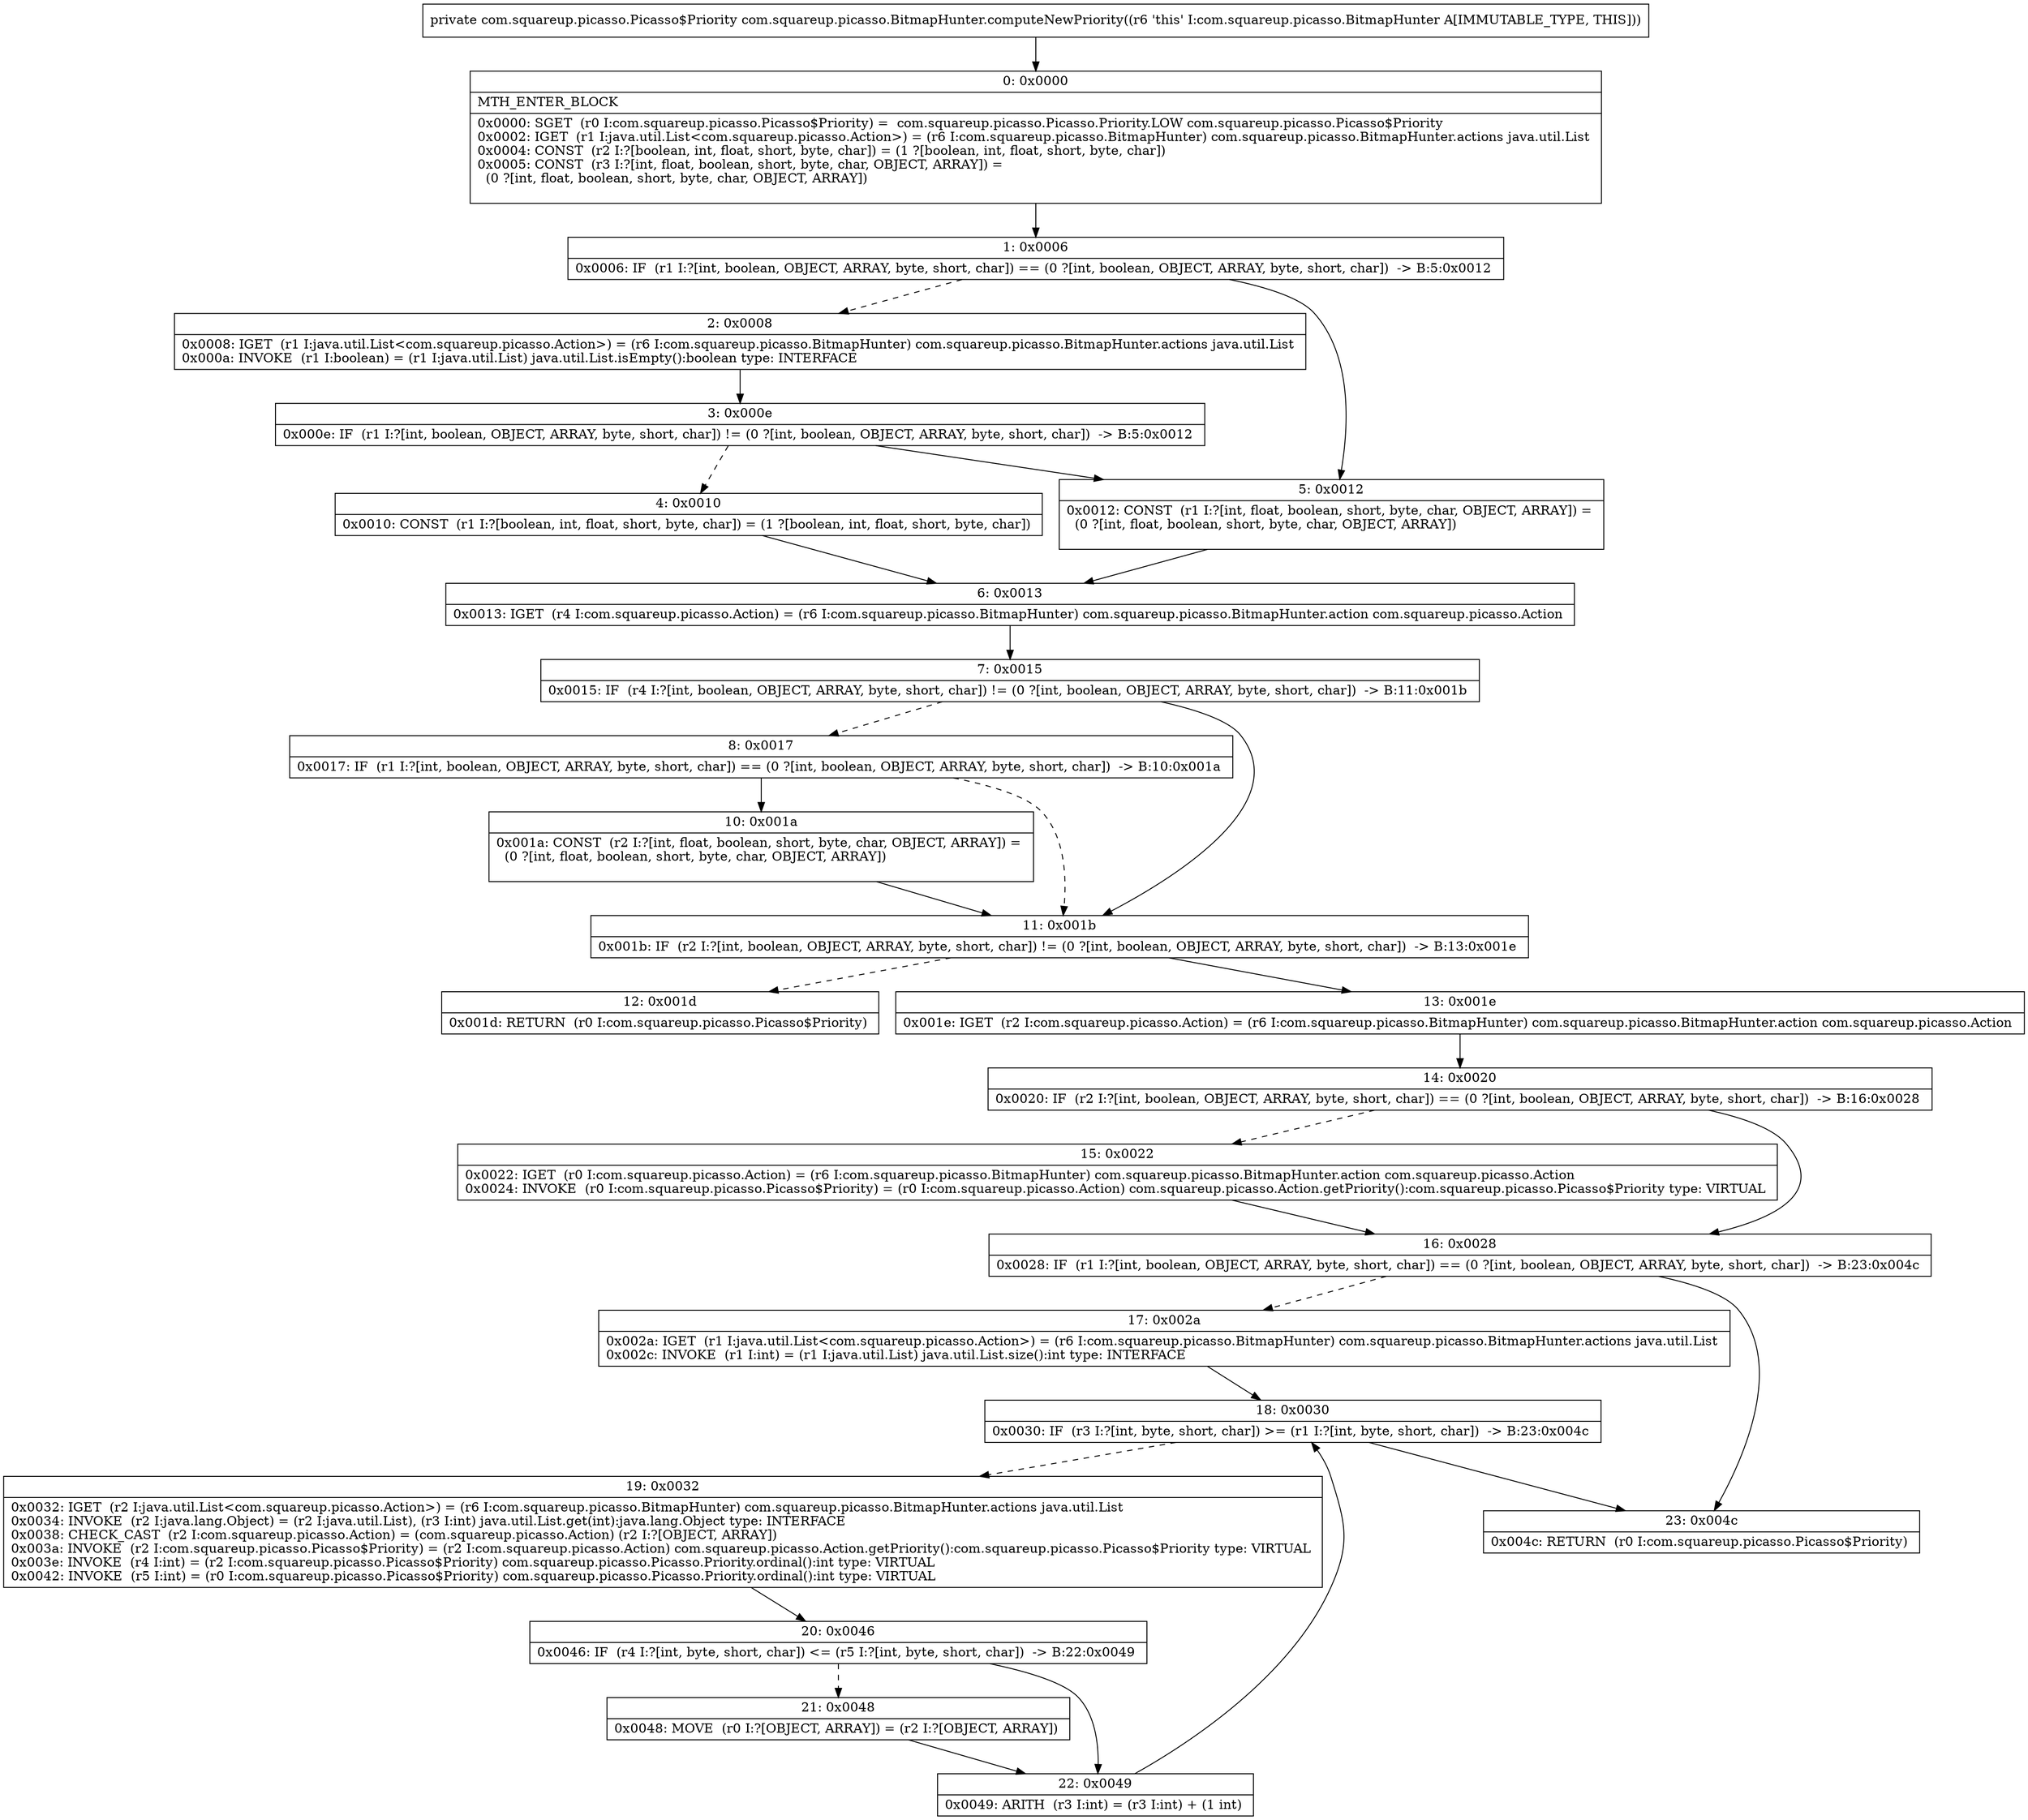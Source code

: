 digraph "CFG forcom.squareup.picasso.BitmapHunter.computeNewPriority()Lcom\/squareup\/picasso\/Picasso$Priority;" {
Node_0 [shape=record,label="{0\:\ 0x0000|MTH_ENTER_BLOCK\l|0x0000: SGET  (r0 I:com.squareup.picasso.Picasso$Priority) =  com.squareup.picasso.Picasso.Priority.LOW com.squareup.picasso.Picasso$Priority \l0x0002: IGET  (r1 I:java.util.List\<com.squareup.picasso.Action\>) = (r6 I:com.squareup.picasso.BitmapHunter) com.squareup.picasso.BitmapHunter.actions java.util.List \l0x0004: CONST  (r2 I:?[boolean, int, float, short, byte, char]) = (1 ?[boolean, int, float, short, byte, char]) \l0x0005: CONST  (r3 I:?[int, float, boolean, short, byte, char, OBJECT, ARRAY]) = \l  (0 ?[int, float, boolean, short, byte, char, OBJECT, ARRAY])\l \l}"];
Node_1 [shape=record,label="{1\:\ 0x0006|0x0006: IF  (r1 I:?[int, boolean, OBJECT, ARRAY, byte, short, char]) == (0 ?[int, boolean, OBJECT, ARRAY, byte, short, char])  \-\> B:5:0x0012 \l}"];
Node_2 [shape=record,label="{2\:\ 0x0008|0x0008: IGET  (r1 I:java.util.List\<com.squareup.picasso.Action\>) = (r6 I:com.squareup.picasso.BitmapHunter) com.squareup.picasso.BitmapHunter.actions java.util.List \l0x000a: INVOKE  (r1 I:boolean) = (r1 I:java.util.List) java.util.List.isEmpty():boolean type: INTERFACE \l}"];
Node_3 [shape=record,label="{3\:\ 0x000e|0x000e: IF  (r1 I:?[int, boolean, OBJECT, ARRAY, byte, short, char]) != (0 ?[int, boolean, OBJECT, ARRAY, byte, short, char])  \-\> B:5:0x0012 \l}"];
Node_4 [shape=record,label="{4\:\ 0x0010|0x0010: CONST  (r1 I:?[boolean, int, float, short, byte, char]) = (1 ?[boolean, int, float, short, byte, char]) \l}"];
Node_5 [shape=record,label="{5\:\ 0x0012|0x0012: CONST  (r1 I:?[int, float, boolean, short, byte, char, OBJECT, ARRAY]) = \l  (0 ?[int, float, boolean, short, byte, char, OBJECT, ARRAY])\l \l}"];
Node_6 [shape=record,label="{6\:\ 0x0013|0x0013: IGET  (r4 I:com.squareup.picasso.Action) = (r6 I:com.squareup.picasso.BitmapHunter) com.squareup.picasso.BitmapHunter.action com.squareup.picasso.Action \l}"];
Node_7 [shape=record,label="{7\:\ 0x0015|0x0015: IF  (r4 I:?[int, boolean, OBJECT, ARRAY, byte, short, char]) != (0 ?[int, boolean, OBJECT, ARRAY, byte, short, char])  \-\> B:11:0x001b \l}"];
Node_8 [shape=record,label="{8\:\ 0x0017|0x0017: IF  (r1 I:?[int, boolean, OBJECT, ARRAY, byte, short, char]) == (0 ?[int, boolean, OBJECT, ARRAY, byte, short, char])  \-\> B:10:0x001a \l}"];
Node_10 [shape=record,label="{10\:\ 0x001a|0x001a: CONST  (r2 I:?[int, float, boolean, short, byte, char, OBJECT, ARRAY]) = \l  (0 ?[int, float, boolean, short, byte, char, OBJECT, ARRAY])\l \l}"];
Node_11 [shape=record,label="{11\:\ 0x001b|0x001b: IF  (r2 I:?[int, boolean, OBJECT, ARRAY, byte, short, char]) != (0 ?[int, boolean, OBJECT, ARRAY, byte, short, char])  \-\> B:13:0x001e \l}"];
Node_12 [shape=record,label="{12\:\ 0x001d|0x001d: RETURN  (r0 I:com.squareup.picasso.Picasso$Priority) \l}"];
Node_13 [shape=record,label="{13\:\ 0x001e|0x001e: IGET  (r2 I:com.squareup.picasso.Action) = (r6 I:com.squareup.picasso.BitmapHunter) com.squareup.picasso.BitmapHunter.action com.squareup.picasso.Action \l}"];
Node_14 [shape=record,label="{14\:\ 0x0020|0x0020: IF  (r2 I:?[int, boolean, OBJECT, ARRAY, byte, short, char]) == (0 ?[int, boolean, OBJECT, ARRAY, byte, short, char])  \-\> B:16:0x0028 \l}"];
Node_15 [shape=record,label="{15\:\ 0x0022|0x0022: IGET  (r0 I:com.squareup.picasso.Action) = (r6 I:com.squareup.picasso.BitmapHunter) com.squareup.picasso.BitmapHunter.action com.squareup.picasso.Action \l0x0024: INVOKE  (r0 I:com.squareup.picasso.Picasso$Priority) = (r0 I:com.squareup.picasso.Action) com.squareup.picasso.Action.getPriority():com.squareup.picasso.Picasso$Priority type: VIRTUAL \l}"];
Node_16 [shape=record,label="{16\:\ 0x0028|0x0028: IF  (r1 I:?[int, boolean, OBJECT, ARRAY, byte, short, char]) == (0 ?[int, boolean, OBJECT, ARRAY, byte, short, char])  \-\> B:23:0x004c \l}"];
Node_17 [shape=record,label="{17\:\ 0x002a|0x002a: IGET  (r1 I:java.util.List\<com.squareup.picasso.Action\>) = (r6 I:com.squareup.picasso.BitmapHunter) com.squareup.picasso.BitmapHunter.actions java.util.List \l0x002c: INVOKE  (r1 I:int) = (r1 I:java.util.List) java.util.List.size():int type: INTERFACE \l}"];
Node_18 [shape=record,label="{18\:\ 0x0030|0x0030: IF  (r3 I:?[int, byte, short, char]) \>= (r1 I:?[int, byte, short, char])  \-\> B:23:0x004c \l}"];
Node_19 [shape=record,label="{19\:\ 0x0032|0x0032: IGET  (r2 I:java.util.List\<com.squareup.picasso.Action\>) = (r6 I:com.squareup.picasso.BitmapHunter) com.squareup.picasso.BitmapHunter.actions java.util.List \l0x0034: INVOKE  (r2 I:java.lang.Object) = (r2 I:java.util.List), (r3 I:int) java.util.List.get(int):java.lang.Object type: INTERFACE \l0x0038: CHECK_CAST  (r2 I:com.squareup.picasso.Action) = (com.squareup.picasso.Action) (r2 I:?[OBJECT, ARRAY]) \l0x003a: INVOKE  (r2 I:com.squareup.picasso.Picasso$Priority) = (r2 I:com.squareup.picasso.Action) com.squareup.picasso.Action.getPriority():com.squareup.picasso.Picasso$Priority type: VIRTUAL \l0x003e: INVOKE  (r4 I:int) = (r2 I:com.squareup.picasso.Picasso$Priority) com.squareup.picasso.Picasso.Priority.ordinal():int type: VIRTUAL \l0x0042: INVOKE  (r5 I:int) = (r0 I:com.squareup.picasso.Picasso$Priority) com.squareup.picasso.Picasso.Priority.ordinal():int type: VIRTUAL \l}"];
Node_20 [shape=record,label="{20\:\ 0x0046|0x0046: IF  (r4 I:?[int, byte, short, char]) \<= (r5 I:?[int, byte, short, char])  \-\> B:22:0x0049 \l}"];
Node_21 [shape=record,label="{21\:\ 0x0048|0x0048: MOVE  (r0 I:?[OBJECT, ARRAY]) = (r2 I:?[OBJECT, ARRAY]) \l}"];
Node_22 [shape=record,label="{22\:\ 0x0049|0x0049: ARITH  (r3 I:int) = (r3 I:int) + (1 int) \l}"];
Node_23 [shape=record,label="{23\:\ 0x004c|0x004c: RETURN  (r0 I:com.squareup.picasso.Picasso$Priority) \l}"];
MethodNode[shape=record,label="{private com.squareup.picasso.Picasso$Priority com.squareup.picasso.BitmapHunter.computeNewPriority((r6 'this' I:com.squareup.picasso.BitmapHunter A[IMMUTABLE_TYPE, THIS])) }"];
MethodNode -> Node_0;
Node_0 -> Node_1;
Node_1 -> Node_2[style=dashed];
Node_1 -> Node_5;
Node_2 -> Node_3;
Node_3 -> Node_4[style=dashed];
Node_3 -> Node_5;
Node_4 -> Node_6;
Node_5 -> Node_6;
Node_6 -> Node_7;
Node_7 -> Node_8[style=dashed];
Node_7 -> Node_11;
Node_8 -> Node_10;
Node_8 -> Node_11[style=dashed];
Node_10 -> Node_11;
Node_11 -> Node_12[style=dashed];
Node_11 -> Node_13;
Node_13 -> Node_14;
Node_14 -> Node_15[style=dashed];
Node_14 -> Node_16;
Node_15 -> Node_16;
Node_16 -> Node_17[style=dashed];
Node_16 -> Node_23;
Node_17 -> Node_18;
Node_18 -> Node_19[style=dashed];
Node_18 -> Node_23;
Node_19 -> Node_20;
Node_20 -> Node_21[style=dashed];
Node_20 -> Node_22;
Node_21 -> Node_22;
Node_22 -> Node_18;
}

